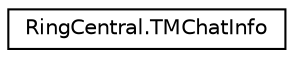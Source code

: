 digraph "Graphical Class Hierarchy"
{
 // LATEX_PDF_SIZE
  edge [fontname="Helvetica",fontsize="10",labelfontname="Helvetica",labelfontsize="10"];
  node [fontname="Helvetica",fontsize="10",shape=record];
  rankdir="LR";
  Node0 [label="RingCentral.TMChatInfo",height=0.2,width=0.4,color="black", fillcolor="white", style="filled",URL="$classRingCentral_1_1TMChatInfo.html",tooltip=" "];
}
